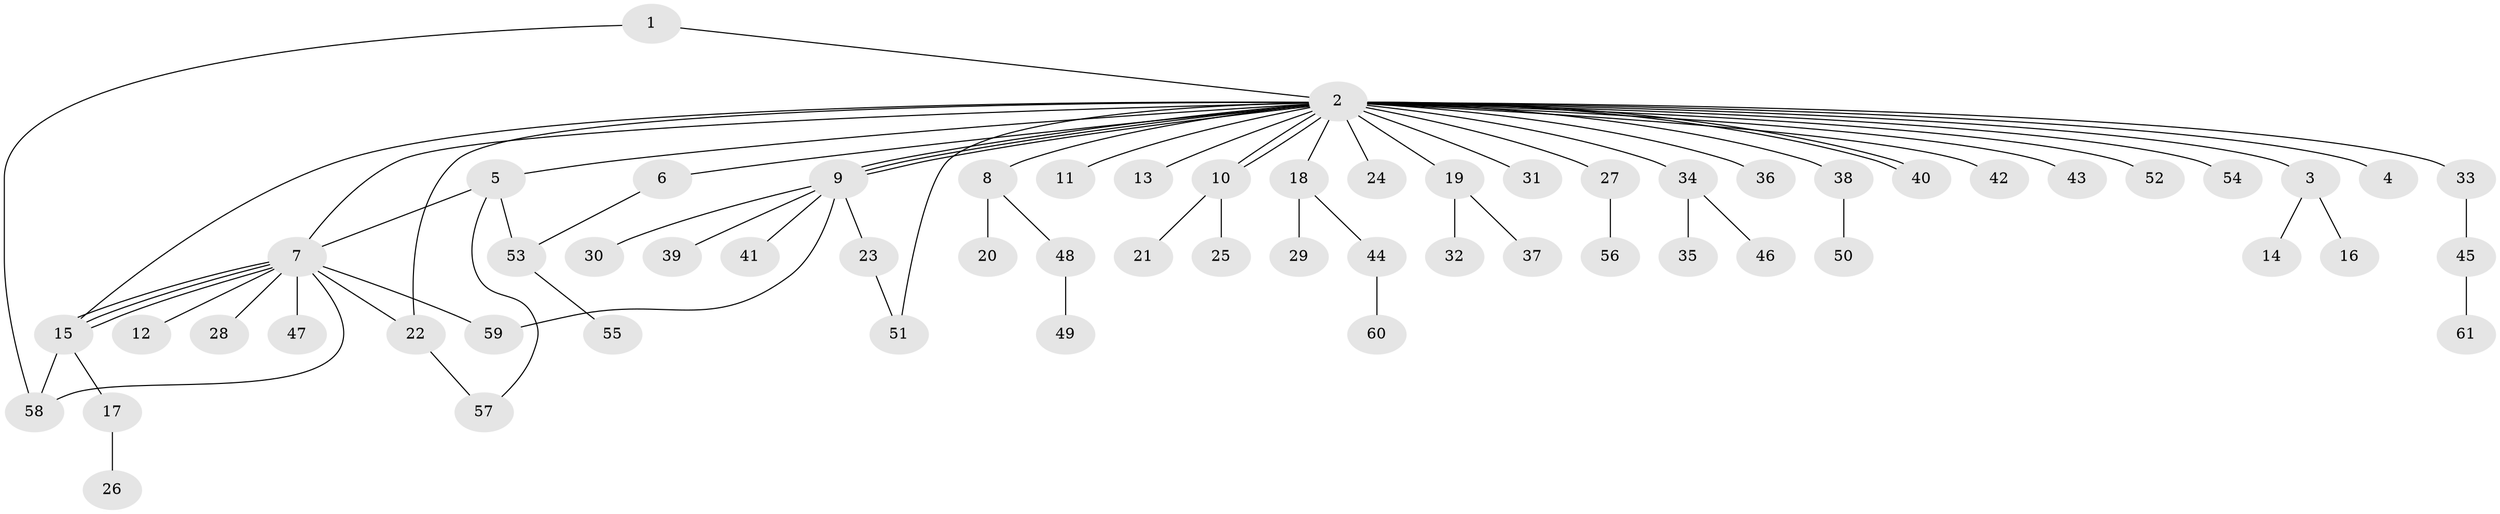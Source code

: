 // coarse degree distribution, {3: 0.046511627906976744, 32: 0.023255813953488372, 2: 0.23255813953488372, 1: 0.6046511627906976, 5: 0.023255813953488372, 10: 0.023255813953488372, 7: 0.023255813953488372, 6: 0.023255813953488372}
// Generated by graph-tools (version 1.1) at 2025/41/03/06/25 10:41:47]
// undirected, 61 vertices, 75 edges
graph export_dot {
graph [start="1"]
  node [color=gray90,style=filled];
  1;
  2;
  3;
  4;
  5;
  6;
  7;
  8;
  9;
  10;
  11;
  12;
  13;
  14;
  15;
  16;
  17;
  18;
  19;
  20;
  21;
  22;
  23;
  24;
  25;
  26;
  27;
  28;
  29;
  30;
  31;
  32;
  33;
  34;
  35;
  36;
  37;
  38;
  39;
  40;
  41;
  42;
  43;
  44;
  45;
  46;
  47;
  48;
  49;
  50;
  51;
  52;
  53;
  54;
  55;
  56;
  57;
  58;
  59;
  60;
  61;
  1 -- 2;
  1 -- 58;
  2 -- 3;
  2 -- 4;
  2 -- 5;
  2 -- 6;
  2 -- 7;
  2 -- 8;
  2 -- 9;
  2 -- 9;
  2 -- 9;
  2 -- 10;
  2 -- 10;
  2 -- 11;
  2 -- 13;
  2 -- 15;
  2 -- 18;
  2 -- 19;
  2 -- 22;
  2 -- 24;
  2 -- 27;
  2 -- 31;
  2 -- 33;
  2 -- 34;
  2 -- 36;
  2 -- 38;
  2 -- 40;
  2 -- 40;
  2 -- 42;
  2 -- 43;
  2 -- 51;
  2 -- 52;
  2 -- 54;
  3 -- 14;
  3 -- 16;
  5 -- 7;
  5 -- 53;
  5 -- 57;
  6 -- 53;
  7 -- 12;
  7 -- 15;
  7 -- 15;
  7 -- 15;
  7 -- 22;
  7 -- 28;
  7 -- 47;
  7 -- 58;
  7 -- 59;
  8 -- 20;
  8 -- 48;
  9 -- 23;
  9 -- 30;
  9 -- 39;
  9 -- 41;
  9 -- 59;
  10 -- 21;
  10 -- 25;
  15 -- 17;
  15 -- 58;
  17 -- 26;
  18 -- 29;
  18 -- 44;
  19 -- 32;
  19 -- 37;
  22 -- 57;
  23 -- 51;
  27 -- 56;
  33 -- 45;
  34 -- 35;
  34 -- 46;
  38 -- 50;
  44 -- 60;
  45 -- 61;
  48 -- 49;
  53 -- 55;
}
